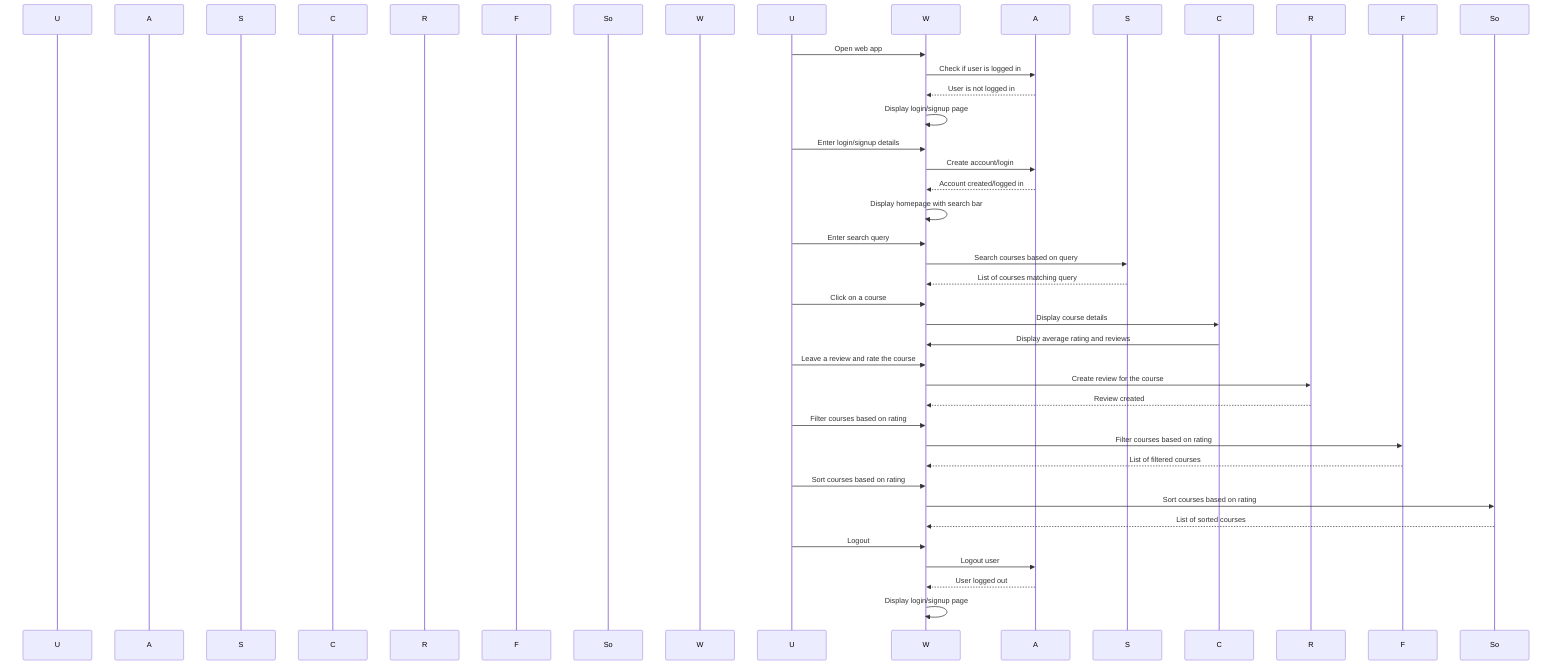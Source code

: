 sequenceDiagram
    participant User as U
    participant Authentication as A
    participant Search as S
    participant Course as C
    participant Review as R
    participant Filter as F
    participant Sort as So
    participant WebApp as W
    U->>W: Open web app
    W->>A: Check if user is logged in
    A-->>W: User is not logged in
    W->>W: Display login/signup page
    U->>W: Enter login/signup details
    W->>A: Create account/login
    A-->>W: Account created/logged in
    W->>W: Display homepage with search bar
    U->>W: Enter search query
    W->>S: Search courses based on query
    S-->>W: List of courses matching query
    U->>W: Click on a course
    W->>C: Display course details
    C->>W: Display average rating and reviews
    U->>W: Leave a review and rate the course
    W->>R: Create review for the course
    R-->>W: Review created
    U->>W: Filter courses based on rating
    W->>F: Filter courses based on rating
    F-->>W: List of filtered courses
    U->>W: Sort courses based on rating
    W->>So: Sort courses based on rating
    So-->>W: List of sorted courses
    U->>W: Logout
    W->>A: Logout user
    A-->>W: User logged out
    W->>W: Display login/signup page